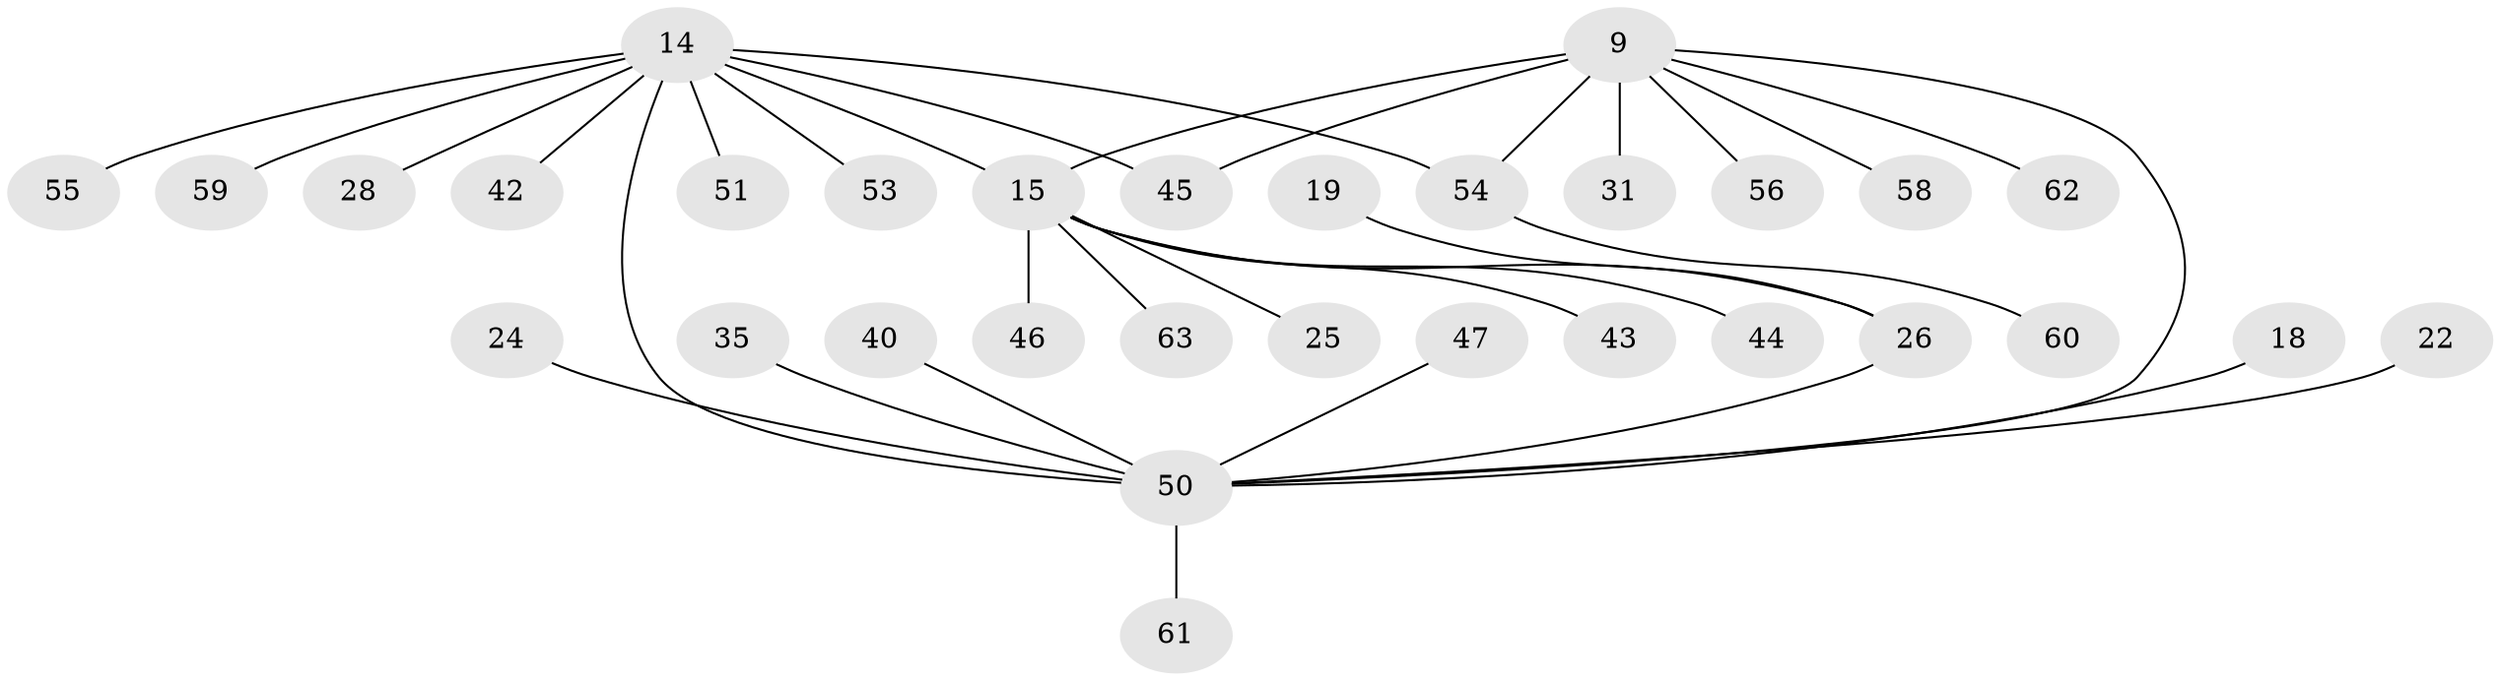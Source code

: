 // original degree distribution, {6: 0.047619047619047616, 5: 0.07936507936507936, 7: 0.031746031746031744, 4: 0.047619047619047616, 3: 0.031746031746031744, 9: 0.031746031746031744, 2: 0.20634920634920634, 1: 0.5238095238095238}
// Generated by graph-tools (version 1.1) at 2025/55/03/09/25 04:55:45]
// undirected, 31 vertices, 34 edges
graph export_dot {
graph [start="1"]
  node [color=gray90,style=filled];
  9 [super="+6"];
  14 [super="+12"];
  15 [super="+13+8"];
  18;
  19;
  22;
  24;
  25;
  26 [super="+3"];
  28;
  31 [super="+29"];
  35;
  40;
  42;
  43 [super="+20+21"];
  44;
  45 [super="+27"];
  46;
  47;
  50 [super="+30+17+2"];
  51;
  53 [super="+41"];
  54 [super="+52"];
  55;
  56 [super="+36+37+39"];
  58 [super="+57"];
  59;
  60;
  61 [super="+32"];
  62 [super="+34"];
  63 [super="+48"];
  9 -- 31;
  9 -- 56;
  9 -- 58;
  9 -- 15 [weight=3];
  9 -- 45;
  9 -- 62;
  9 -- 50 [weight=2];
  9 -- 54;
  14 -- 15 [weight=3];
  14 -- 28;
  14 -- 42;
  14 -- 51;
  14 -- 55;
  14 -- 59;
  14 -- 45;
  14 -- 50 [weight=4];
  14 -- 53;
  14 -- 54 [weight=2];
  15 -- 25;
  15 -- 63;
  15 -- 46;
  15 -- 43;
  15 -- 44;
  15 -- 26;
  18 -- 50;
  19 -- 26;
  22 -- 50;
  24 -- 50;
  26 -- 50 [weight=2];
  35 -- 50;
  40 -- 50;
  47 -- 50;
  50 -- 61;
  54 -- 60;
}
